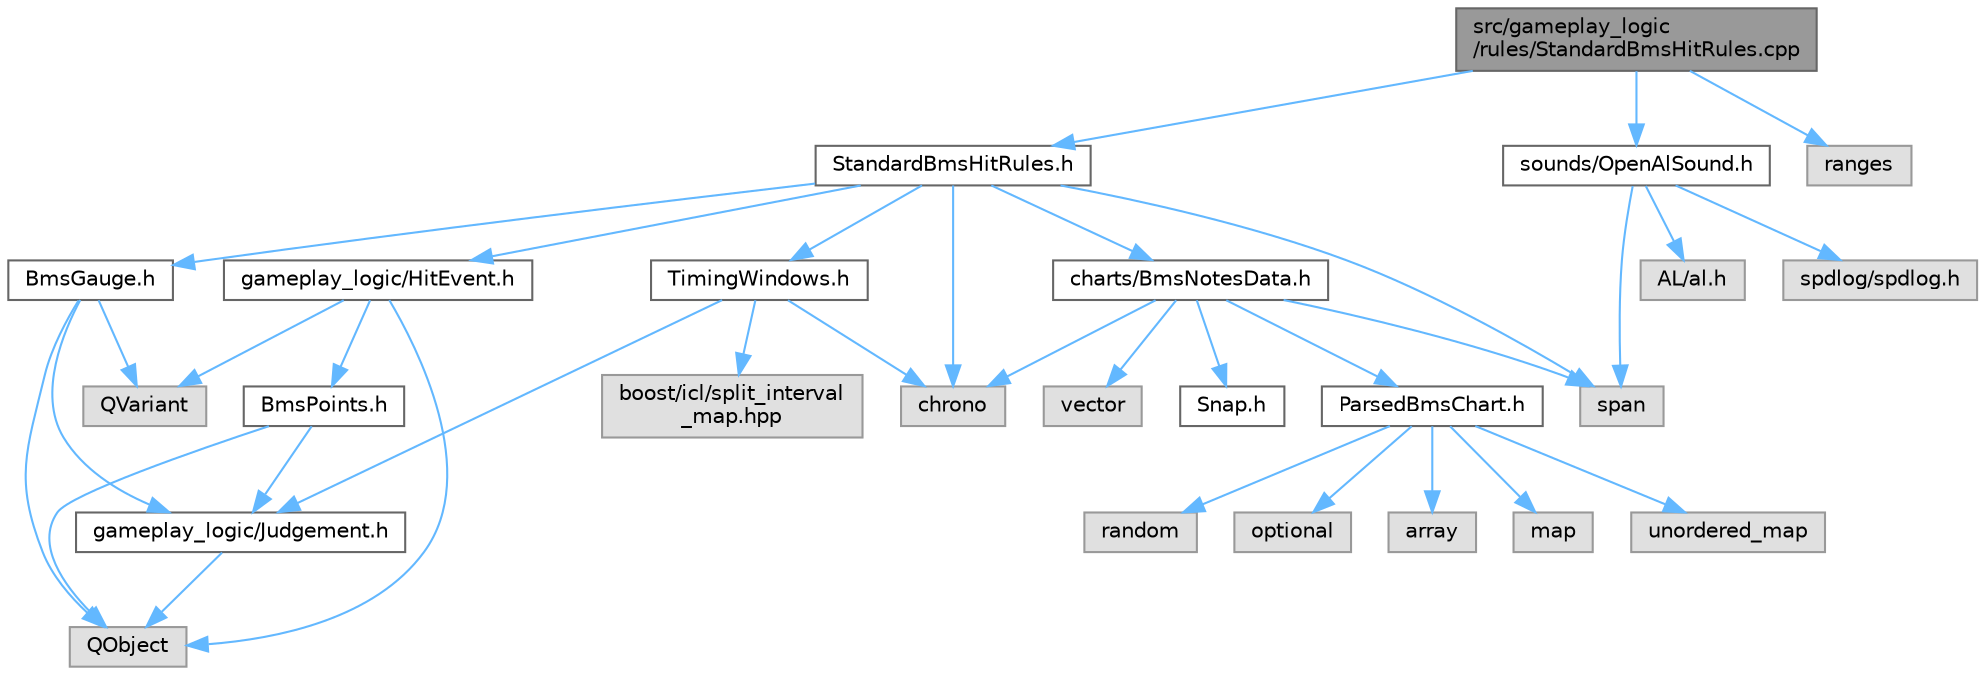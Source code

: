 digraph "src/gameplay_logic/rules/StandardBmsHitRules.cpp"
{
 // LATEX_PDF_SIZE
  bgcolor="transparent";
  edge [fontname=Helvetica,fontsize=10,labelfontname=Helvetica,labelfontsize=10];
  node [fontname=Helvetica,fontsize=10,shape=box,height=0.2,width=0.4];
  Node1 [id="Node000001",label="src/gameplay_logic\l/rules/StandardBmsHitRules.cpp",height=0.2,width=0.4,color="gray40", fillcolor="grey60", style="filled", fontcolor="black",tooltip=" "];
  Node1 -> Node2 [id="edge1_Node000001_Node000002",color="steelblue1",style="solid",tooltip=" "];
  Node2 [id="Node000002",label="StandardBmsHitRules.h",height=0.2,width=0.4,color="grey40", fillcolor="white", style="filled",URL="$StandardBmsHitRules_8h.html",tooltip=" "];
  Node2 -> Node3 [id="edge2_Node000002_Node000003",color="steelblue1",style="solid",tooltip=" "];
  Node3 [id="Node000003",label="charts/BmsNotesData.h",height=0.2,width=0.4,color="grey40", fillcolor="white", style="filled",URL="$BmsNotesData_8h.html",tooltip=" "];
  Node3 -> Node4 [id="edge3_Node000003_Node000004",color="steelblue1",style="solid",tooltip=" "];
  Node4 [id="Node000004",label="vector",height=0.2,width=0.4,color="grey60", fillcolor="#E0E0E0", style="filled",tooltip=" "];
  Node3 -> Node5 [id="edge4_Node000003_Node000005",color="steelblue1",style="solid",tooltip=" "];
  Node5 [id="Node000005",label="chrono",height=0.2,width=0.4,color="grey60", fillcolor="#E0E0E0", style="filled",tooltip=" "];
  Node3 -> Node6 [id="edge5_Node000003_Node000006",color="steelblue1",style="solid",tooltip=" "];
  Node6 [id="Node000006",label="Snap.h",height=0.2,width=0.4,color="grey40", fillcolor="white", style="filled",URL="$Snap_8h.html",tooltip=" "];
  Node3 -> Node7 [id="edge6_Node000003_Node000007",color="steelblue1",style="solid",tooltip=" "];
  Node7 [id="Node000007",label="ParsedBmsChart.h",height=0.2,width=0.4,color="grey40", fillcolor="white", style="filled",URL="$ParsedBmsChart_8h.html",tooltip=" "];
  Node7 -> Node8 [id="edge7_Node000007_Node000008",color="steelblue1",style="solid",tooltip=" "];
  Node8 [id="Node000008",label="map",height=0.2,width=0.4,color="grey60", fillcolor="#E0E0E0", style="filled",tooltip=" "];
  Node7 -> Node9 [id="edge8_Node000007_Node000009",color="steelblue1",style="solid",tooltip=" "];
  Node9 [id="Node000009",label="unordered_map",height=0.2,width=0.4,color="grey60", fillcolor="#E0E0E0", style="filled",tooltip=" "];
  Node7 -> Node10 [id="edge9_Node000007_Node000010",color="steelblue1",style="solid",tooltip=" "];
  Node10 [id="Node000010",label="random",height=0.2,width=0.4,color="grey60", fillcolor="#E0E0E0", style="filled",tooltip=" "];
  Node7 -> Node11 [id="edge10_Node000007_Node000011",color="steelblue1",style="solid",tooltip=" "];
  Node11 [id="Node000011",label="optional",height=0.2,width=0.4,color="grey60", fillcolor="#E0E0E0", style="filled",tooltip=" "];
  Node7 -> Node12 [id="edge11_Node000007_Node000012",color="steelblue1",style="solid",tooltip=" "];
  Node12 [id="Node000012",label="array",height=0.2,width=0.4,color="grey60", fillcolor="#E0E0E0", style="filled",tooltip=" "];
  Node3 -> Node13 [id="edge12_Node000003_Node000013",color="steelblue1",style="solid",tooltip=" "];
  Node13 [id="Node000013",label="span",height=0.2,width=0.4,color="grey60", fillcolor="#E0E0E0", style="filled",tooltip=" "];
  Node2 -> Node14 [id="edge13_Node000002_Node000014",color="steelblue1",style="solid",tooltip=" "];
  Node14 [id="Node000014",label="TimingWindows.h",height=0.2,width=0.4,color="grey40", fillcolor="white", style="filled",URL="$TimingWindows_8h.html",tooltip=" "];
  Node14 -> Node5 [id="edge14_Node000014_Node000005",color="steelblue1",style="solid",tooltip=" "];
  Node14 -> Node15 [id="edge15_Node000014_Node000015",color="steelblue1",style="solid",tooltip=" "];
  Node15 [id="Node000015",label="boost/icl/split_interval\l_map.hpp",height=0.2,width=0.4,color="grey60", fillcolor="#E0E0E0", style="filled",tooltip=" "];
  Node14 -> Node16 [id="edge16_Node000014_Node000016",color="steelblue1",style="solid",tooltip=" "];
  Node16 [id="Node000016",label="gameplay_logic/Judgement.h",height=0.2,width=0.4,color="grey40", fillcolor="white", style="filled",URL="$Judgement_8h.html",tooltip=" "];
  Node16 -> Node17 [id="edge17_Node000016_Node000017",color="steelblue1",style="solid",tooltip=" "];
  Node17 [id="Node000017",label="QObject",height=0.2,width=0.4,color="grey60", fillcolor="#E0E0E0", style="filled",tooltip=" "];
  Node2 -> Node18 [id="edge18_Node000002_Node000018",color="steelblue1",style="solid",tooltip=" "];
  Node18 [id="Node000018",label="BmsGauge.h",height=0.2,width=0.4,color="grey40", fillcolor="white", style="filled",URL="$BmsGauge_8h.html",tooltip=" "];
  Node18 -> Node16 [id="edge19_Node000018_Node000016",color="steelblue1",style="solid",tooltip=" "];
  Node18 -> Node17 [id="edge20_Node000018_Node000017",color="steelblue1",style="solid",tooltip=" "];
  Node18 -> Node19 [id="edge21_Node000018_Node000019",color="steelblue1",style="solid",tooltip=" "];
  Node19 [id="Node000019",label="QVariant",height=0.2,width=0.4,color="grey60", fillcolor="#E0E0E0", style="filled",tooltip=" "];
  Node2 -> Node20 [id="edge22_Node000002_Node000020",color="steelblue1",style="solid",tooltip=" "];
  Node20 [id="Node000020",label="gameplay_logic/HitEvent.h",height=0.2,width=0.4,color="grey40", fillcolor="white", style="filled",URL="$HitEvent_8h.html",tooltip=" "];
  Node20 -> Node17 [id="edge23_Node000020_Node000017",color="steelblue1",style="solid",tooltip=" "];
  Node20 -> Node19 [id="edge24_Node000020_Node000019",color="steelblue1",style="solid",tooltip=" "];
  Node20 -> Node21 [id="edge25_Node000020_Node000021",color="steelblue1",style="solid",tooltip=" "];
  Node21 [id="Node000021",label="BmsPoints.h",height=0.2,width=0.4,color="grey40", fillcolor="white", style="filled",URL="$BmsPoints_8h.html",tooltip=" "];
  Node21 -> Node17 [id="edge26_Node000021_Node000017",color="steelblue1",style="solid",tooltip=" "];
  Node21 -> Node16 [id="edge27_Node000021_Node000016",color="steelblue1",style="solid",tooltip=" "];
  Node2 -> Node13 [id="edge28_Node000002_Node000013",color="steelblue1",style="solid",tooltip=" "];
  Node2 -> Node5 [id="edge29_Node000002_Node000005",color="steelblue1",style="solid",tooltip=" "];
  Node1 -> Node22 [id="edge30_Node000001_Node000022",color="steelblue1",style="solid",tooltip=" "];
  Node22 [id="Node000022",label="sounds/OpenAlSound.h",height=0.2,width=0.4,color="grey40", fillcolor="white", style="filled",URL="$OpenAlSound_8h.html",tooltip=" "];
  Node22 -> Node23 [id="edge31_Node000022_Node000023",color="steelblue1",style="solid",tooltip=" "];
  Node23 [id="Node000023",label="AL/al.h",height=0.2,width=0.4,color="grey60", fillcolor="#E0E0E0", style="filled",tooltip=" "];
  Node22 -> Node24 [id="edge32_Node000022_Node000024",color="steelblue1",style="solid",tooltip=" "];
  Node24 [id="Node000024",label="spdlog/spdlog.h",height=0.2,width=0.4,color="grey60", fillcolor="#E0E0E0", style="filled",tooltip=" "];
  Node22 -> Node13 [id="edge33_Node000022_Node000013",color="steelblue1",style="solid",tooltip=" "];
  Node1 -> Node25 [id="edge34_Node000001_Node000025",color="steelblue1",style="solid",tooltip=" "];
  Node25 [id="Node000025",label="ranges",height=0.2,width=0.4,color="grey60", fillcolor="#E0E0E0", style="filled",tooltip=" "];
}
